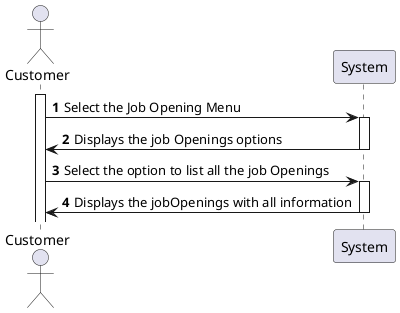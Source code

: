 @startuml
'https://plantuml.com/sequence-diagram

actor Customer  as c
participant System as s

autonumber

activate c
c->s: Select the Job Opening Menu
activate s
s->c: Displays the job Openings options
deactivate s
c->s: Select the option to list all the job Openings
activate s
s->c: Displays the jobOpenings with all information
deactivate
@enduml